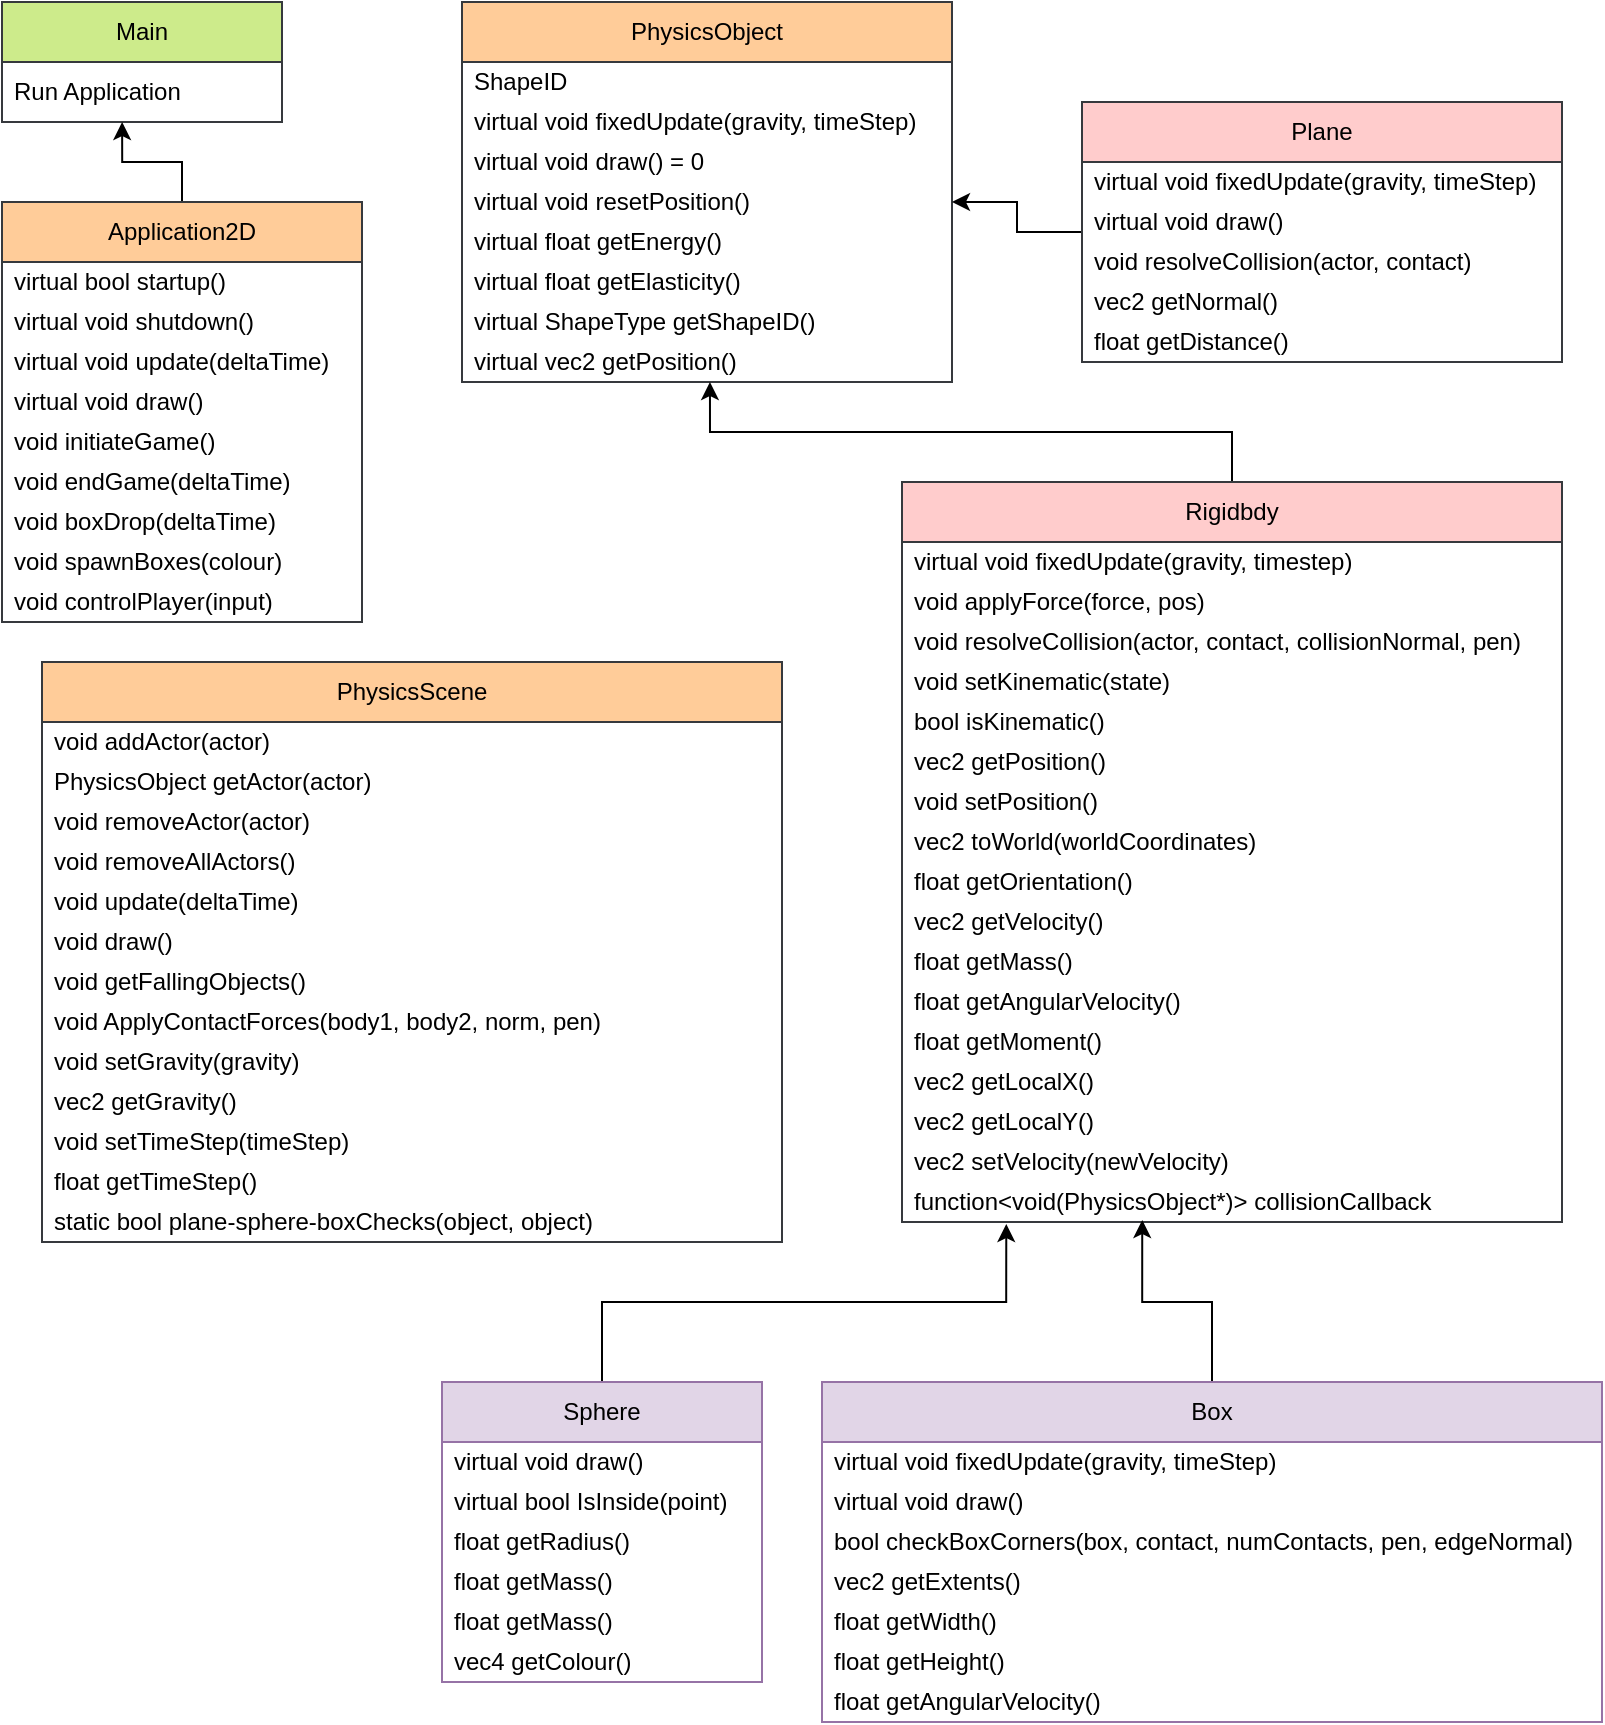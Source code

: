 <mxfile version="20.8.20" type="github"><diagram name="Page-1" id="H64OVbdJuzGlEiPOC9Fe"><mxGraphModel dx="1434" dy="796" grid="1" gridSize="10" guides="1" tooltips="1" connect="1" arrows="1" fold="1" page="1" pageScale="1" pageWidth="850" pageHeight="1100" math="0" shadow="0"><root><mxCell id="0"/><mxCell id="1" parent="0"/><mxCell id="cws362uJEwFkjX-nTc1J-2" value="PhysicsObject" style="swimlane;fontStyle=0;childLayout=stackLayout;horizontal=1;startSize=30;horizontalStack=0;resizeParent=1;resizeParentMax=0;resizeLast=0;collapsible=1;marginBottom=0;whiteSpace=wrap;html=1;fillColor=#ffcc99;strokeColor=#36393d;" vertex="1" parent="1"><mxGeometry x="260" y="20" width="245" height="190" as="geometry"><mxRectangle x="350" y="350" width="60" height="30" as="alternateBounds"/></mxGeometry></mxCell><mxCell id="cws362uJEwFkjX-nTc1J-3" value="ShapeID" style="text;strokeColor=none;fillColor=none;align=left;verticalAlign=middle;spacingLeft=4;spacingRight=4;overflow=hidden;points=[[0,0.5],[1,0.5]];portConstraint=eastwest;rotatable=0;whiteSpace=wrap;html=1;" vertex="1" parent="cws362uJEwFkjX-nTc1J-2"><mxGeometry y="30" width="245" height="20" as="geometry"/></mxCell><mxCell id="cws362uJEwFkjX-nTc1J-4" value="virtual void fixedUpdate(gravity, timeStep)" style="text;strokeColor=none;fillColor=none;align=left;verticalAlign=middle;spacingLeft=4;spacingRight=4;overflow=hidden;points=[[0,0.5],[1,0.5]];portConstraint=eastwest;rotatable=0;whiteSpace=wrap;html=1;" vertex="1" parent="cws362uJEwFkjX-nTc1J-2"><mxGeometry y="50" width="245" height="20" as="geometry"/></mxCell><mxCell id="cws362uJEwFkjX-nTc1J-5" value="virtual void draw() = 0" style="text;strokeColor=none;fillColor=none;align=left;verticalAlign=middle;spacingLeft=4;spacingRight=4;overflow=hidden;points=[[0,0.5],[1,0.5]];portConstraint=eastwest;rotatable=0;whiteSpace=wrap;html=1;" vertex="1" parent="cws362uJEwFkjX-nTc1J-2"><mxGeometry y="70" width="245" height="20" as="geometry"/></mxCell><mxCell id="cws362uJEwFkjX-nTc1J-23" value="virtual void resetPosition()" style="text;strokeColor=none;fillColor=none;align=left;verticalAlign=middle;spacingLeft=4;spacingRight=4;overflow=hidden;points=[[0,0.5],[1,0.5]];portConstraint=eastwest;rotatable=0;whiteSpace=wrap;html=1;" vertex="1" parent="cws362uJEwFkjX-nTc1J-2"><mxGeometry y="90" width="245" height="20" as="geometry"/></mxCell><mxCell id="cws362uJEwFkjX-nTc1J-25" value="virtual float getEnergy()" style="text;strokeColor=none;fillColor=none;align=left;verticalAlign=middle;spacingLeft=4;spacingRight=4;overflow=hidden;points=[[0,0.5],[1,0.5]];portConstraint=eastwest;rotatable=0;whiteSpace=wrap;html=1;" vertex="1" parent="cws362uJEwFkjX-nTc1J-2"><mxGeometry y="110" width="245" height="20" as="geometry"/></mxCell><mxCell id="cws362uJEwFkjX-nTc1J-26" value="virtual float getElasticity()" style="text;strokeColor=none;fillColor=none;align=left;verticalAlign=middle;spacingLeft=4;spacingRight=4;overflow=hidden;points=[[0,0.5],[1,0.5]];portConstraint=eastwest;rotatable=0;whiteSpace=wrap;html=1;" vertex="1" parent="cws362uJEwFkjX-nTc1J-2"><mxGeometry y="130" width="245" height="20" as="geometry"/></mxCell><mxCell id="cws362uJEwFkjX-nTc1J-27" value="virtual ShapeType getShapeID()" style="text;strokeColor=none;fillColor=none;align=left;verticalAlign=middle;spacingLeft=4;spacingRight=4;overflow=hidden;points=[[0,0.5],[1,0.5]];portConstraint=eastwest;rotatable=0;whiteSpace=wrap;html=1;" vertex="1" parent="cws362uJEwFkjX-nTc1J-2"><mxGeometry y="150" width="245" height="20" as="geometry"/></mxCell><mxCell id="cws362uJEwFkjX-nTc1J-28" value="virtual vec2 getPosition()" style="text;strokeColor=none;fillColor=none;align=left;verticalAlign=middle;spacingLeft=4;spacingRight=4;overflow=hidden;points=[[0,0.5],[1,0.5]];portConstraint=eastwest;rotatable=0;whiteSpace=wrap;html=1;" vertex="1" parent="cws362uJEwFkjX-nTc1J-2"><mxGeometry y="170" width="245" height="20" as="geometry"/></mxCell><mxCell id="cws362uJEwFkjX-nTc1J-6" value="Main" style="swimlane;fontStyle=0;childLayout=stackLayout;horizontal=1;startSize=30;horizontalStack=0;resizeParent=1;resizeParentMax=0;resizeLast=0;collapsible=1;marginBottom=0;whiteSpace=wrap;html=1;fillColor=#cdeb8b;strokeColor=#36393d;" vertex="1" parent="1"><mxGeometry x="30" y="20" width="140" height="60" as="geometry"/></mxCell><mxCell id="cws362uJEwFkjX-nTc1J-7" value="Run Application" style="text;strokeColor=none;fillColor=none;align=left;verticalAlign=middle;spacingLeft=4;spacingRight=4;overflow=hidden;points=[[0,0.5],[1,0.5]];portConstraint=eastwest;rotatable=0;whiteSpace=wrap;html=1;" vertex="1" parent="cws362uJEwFkjX-nTc1J-6"><mxGeometry y="30" width="140" height="30" as="geometry"/></mxCell><mxCell id="cws362uJEwFkjX-nTc1J-22" style="edgeStyle=orthogonalEdgeStyle;rounded=0;orthogonalLoop=1;jettySize=auto;html=1;entryX=0.429;entryY=1;entryDx=0;entryDy=0;entryPerimeter=0;" edge="1" parent="1" source="cws362uJEwFkjX-nTc1J-10" target="cws362uJEwFkjX-nTc1J-7"><mxGeometry relative="1" as="geometry"/></mxCell><mxCell id="cws362uJEwFkjX-nTc1J-10" value="Application2D" style="swimlane;fontStyle=0;childLayout=stackLayout;horizontal=1;startSize=30;horizontalStack=0;resizeParent=1;resizeParentMax=0;resizeLast=0;collapsible=1;marginBottom=0;whiteSpace=wrap;html=1;fillColor=#ffcc99;strokeColor=#36393d;" vertex="1" parent="1"><mxGeometry x="30" y="120" width="180" height="210" as="geometry"/></mxCell><mxCell id="cws362uJEwFkjX-nTc1J-11" value="virtual bool startup()" style="text;strokeColor=none;fillColor=none;align=left;verticalAlign=middle;spacingLeft=4;spacingRight=4;overflow=hidden;points=[[0,0.5],[1,0.5]];portConstraint=eastwest;rotatable=0;whiteSpace=wrap;html=1;" vertex="1" parent="cws362uJEwFkjX-nTc1J-10"><mxGeometry y="30" width="180" height="20" as="geometry"/></mxCell><mxCell id="cws362uJEwFkjX-nTc1J-12" value="virtual void shutdown()" style="text;strokeColor=none;fillColor=none;align=left;verticalAlign=middle;spacingLeft=4;spacingRight=4;overflow=hidden;points=[[0,0.5],[1,0.5]];portConstraint=eastwest;rotatable=0;whiteSpace=wrap;html=1;" vertex="1" parent="cws362uJEwFkjX-nTc1J-10"><mxGeometry y="50" width="180" height="20" as="geometry"/></mxCell><mxCell id="cws362uJEwFkjX-nTc1J-13" value="virtual void update(deltaTime)" style="text;strokeColor=none;fillColor=none;align=left;verticalAlign=middle;spacingLeft=4;spacingRight=4;overflow=hidden;points=[[0,0.5],[1,0.5]];portConstraint=eastwest;rotatable=0;whiteSpace=wrap;html=1;" vertex="1" parent="cws362uJEwFkjX-nTc1J-10"><mxGeometry y="70" width="180" height="20" as="geometry"/></mxCell><mxCell id="cws362uJEwFkjX-nTc1J-15" value="virtual void draw()" style="text;strokeColor=none;fillColor=none;align=left;verticalAlign=middle;spacingLeft=4;spacingRight=4;overflow=hidden;points=[[0,0.5],[1,0.5]];portConstraint=eastwest;rotatable=0;whiteSpace=wrap;html=1;" vertex="1" parent="cws362uJEwFkjX-nTc1J-10"><mxGeometry y="90" width="180" height="20" as="geometry"/></mxCell><mxCell id="cws362uJEwFkjX-nTc1J-16" value="void initiateGame()" style="text;strokeColor=none;fillColor=none;align=left;verticalAlign=middle;spacingLeft=4;spacingRight=4;overflow=hidden;points=[[0,0.5],[1,0.5]];portConstraint=eastwest;rotatable=0;whiteSpace=wrap;html=1;" vertex="1" parent="cws362uJEwFkjX-nTc1J-10"><mxGeometry y="110" width="180" height="20" as="geometry"/></mxCell><mxCell id="cws362uJEwFkjX-nTc1J-18" value="void endGame(deltaTime)" style="text;strokeColor=none;fillColor=none;align=left;verticalAlign=middle;spacingLeft=4;spacingRight=4;overflow=hidden;points=[[0,0.5],[1,0.5]];portConstraint=eastwest;rotatable=0;whiteSpace=wrap;html=1;" vertex="1" parent="cws362uJEwFkjX-nTc1J-10"><mxGeometry y="130" width="180" height="20" as="geometry"/></mxCell><mxCell id="cws362uJEwFkjX-nTc1J-19" value="void boxDrop(deltaTime)" style="text;strokeColor=none;fillColor=none;align=left;verticalAlign=middle;spacingLeft=4;spacingRight=4;overflow=hidden;points=[[0,0.5],[1,0.5]];portConstraint=eastwest;rotatable=0;whiteSpace=wrap;html=1;" vertex="1" parent="cws362uJEwFkjX-nTc1J-10"><mxGeometry y="150" width="180" height="20" as="geometry"/></mxCell><mxCell id="cws362uJEwFkjX-nTc1J-20" value="void spawnBoxes(colour)" style="text;strokeColor=none;fillColor=none;align=left;verticalAlign=middle;spacingLeft=4;spacingRight=4;overflow=hidden;points=[[0,0.5],[1,0.5]];portConstraint=eastwest;rotatable=0;whiteSpace=wrap;html=1;" vertex="1" parent="cws362uJEwFkjX-nTc1J-10"><mxGeometry y="170" width="180" height="20" as="geometry"/></mxCell><mxCell id="cws362uJEwFkjX-nTc1J-21" value="void controlPlayer(input)" style="text;strokeColor=none;fillColor=none;align=left;verticalAlign=middle;spacingLeft=4;spacingRight=4;overflow=hidden;points=[[0,0.5],[1,0.5]];portConstraint=eastwest;rotatable=0;whiteSpace=wrap;html=1;" vertex="1" parent="cws362uJEwFkjX-nTc1J-10"><mxGeometry y="190" width="180" height="20" as="geometry"/></mxCell><mxCell id="cws362uJEwFkjX-nTc1J-48" value="" style="edgeStyle=orthogonalEdgeStyle;rounded=0;orthogonalLoop=1;jettySize=auto;html=1;entryX=0.506;entryY=1;entryDx=0;entryDy=0;entryPerimeter=0;" edge="1" parent="1" source="cws362uJEwFkjX-nTc1J-29" target="cws362uJEwFkjX-nTc1J-28"><mxGeometry relative="1" as="geometry"/></mxCell><mxCell id="cws362uJEwFkjX-nTc1J-29" value="Rigidbdy" style="swimlane;fontStyle=0;childLayout=stackLayout;horizontal=1;startSize=30;horizontalStack=0;resizeParent=1;resizeParentMax=0;resizeLast=0;collapsible=1;marginBottom=0;whiteSpace=wrap;html=1;fillColor=#ffcccc;strokeColor=#36393d;" vertex="1" parent="1"><mxGeometry x="480" y="260" width="330" height="370" as="geometry"/></mxCell><mxCell id="cws362uJEwFkjX-nTc1J-30" value="virtual void fixedUpdate(gravity, timestep)" style="text;strokeColor=none;fillColor=none;align=left;verticalAlign=middle;spacingLeft=4;spacingRight=4;overflow=hidden;points=[[0,0.5],[1,0.5]];portConstraint=eastwest;rotatable=0;whiteSpace=wrap;html=1;" vertex="1" parent="cws362uJEwFkjX-nTc1J-29"><mxGeometry y="30" width="330" height="20" as="geometry"/></mxCell><mxCell id="cws362uJEwFkjX-nTc1J-31" value="void applyForce(force, pos)" style="text;strokeColor=none;fillColor=none;align=left;verticalAlign=middle;spacingLeft=4;spacingRight=4;overflow=hidden;points=[[0,0.5],[1,0.5]];portConstraint=eastwest;rotatable=0;whiteSpace=wrap;html=1;" vertex="1" parent="cws362uJEwFkjX-nTc1J-29"><mxGeometry y="50" width="330" height="20" as="geometry"/></mxCell><mxCell id="cws362uJEwFkjX-nTc1J-32" value="void resolveCollision(actor, contact, collisionNormal, pen)" style="text;strokeColor=none;fillColor=none;align=left;verticalAlign=middle;spacingLeft=4;spacingRight=4;overflow=hidden;points=[[0,0.5],[1,0.5]];portConstraint=eastwest;rotatable=0;whiteSpace=wrap;html=1;" vertex="1" parent="cws362uJEwFkjX-nTc1J-29"><mxGeometry y="70" width="330" height="20" as="geometry"/></mxCell><mxCell id="cws362uJEwFkjX-nTc1J-33" value="void setKinematic(state)" style="text;strokeColor=none;fillColor=none;align=left;verticalAlign=middle;spacingLeft=4;spacingRight=4;overflow=hidden;points=[[0,0.5],[1,0.5]];portConstraint=eastwest;rotatable=0;whiteSpace=wrap;html=1;" vertex="1" parent="cws362uJEwFkjX-nTc1J-29"><mxGeometry y="90" width="330" height="20" as="geometry"/></mxCell><mxCell id="cws362uJEwFkjX-nTc1J-34" value="bool isKinematic()" style="text;strokeColor=none;fillColor=none;align=left;verticalAlign=middle;spacingLeft=4;spacingRight=4;overflow=hidden;points=[[0,0.5],[1,0.5]];portConstraint=eastwest;rotatable=0;whiteSpace=wrap;html=1;" vertex="1" parent="cws362uJEwFkjX-nTc1J-29"><mxGeometry y="110" width="330" height="20" as="geometry"/></mxCell><mxCell id="cws362uJEwFkjX-nTc1J-35" value="vec2 getPosition()" style="text;strokeColor=none;fillColor=none;align=left;verticalAlign=middle;spacingLeft=4;spacingRight=4;overflow=hidden;points=[[0,0.5],[1,0.5]];portConstraint=eastwest;rotatable=0;whiteSpace=wrap;html=1;" vertex="1" parent="cws362uJEwFkjX-nTc1J-29"><mxGeometry y="130" width="330" height="20" as="geometry"/></mxCell><mxCell id="cws362uJEwFkjX-nTc1J-36" value="void setPosition()" style="text;strokeColor=none;fillColor=none;align=left;verticalAlign=middle;spacingLeft=4;spacingRight=4;overflow=hidden;points=[[0,0.5],[1,0.5]];portConstraint=eastwest;rotatable=0;whiteSpace=wrap;html=1;" vertex="1" parent="cws362uJEwFkjX-nTc1J-29"><mxGeometry y="150" width="330" height="20" as="geometry"/></mxCell><mxCell id="cws362uJEwFkjX-nTc1J-37" value="vec2 toWorld(worldCoordinates)" style="text;strokeColor=none;fillColor=none;align=left;verticalAlign=middle;spacingLeft=4;spacingRight=4;overflow=hidden;points=[[0,0.5],[1,0.5]];portConstraint=eastwest;rotatable=0;whiteSpace=wrap;html=1;" vertex="1" parent="cws362uJEwFkjX-nTc1J-29"><mxGeometry y="170" width="330" height="20" as="geometry"/></mxCell><mxCell id="cws362uJEwFkjX-nTc1J-38" value="float getOrientation()" style="text;strokeColor=none;fillColor=none;align=left;verticalAlign=middle;spacingLeft=4;spacingRight=4;overflow=hidden;points=[[0,0.5],[1,0.5]];portConstraint=eastwest;rotatable=0;whiteSpace=wrap;html=1;" vertex="1" parent="cws362uJEwFkjX-nTc1J-29"><mxGeometry y="190" width="330" height="20" as="geometry"/></mxCell><mxCell id="cws362uJEwFkjX-nTc1J-39" value="vec2 getVelocity()" style="text;strokeColor=none;fillColor=none;align=left;verticalAlign=middle;spacingLeft=4;spacingRight=4;overflow=hidden;points=[[0,0.5],[1,0.5]];portConstraint=eastwest;rotatable=0;whiteSpace=wrap;html=1;" vertex="1" parent="cws362uJEwFkjX-nTc1J-29"><mxGeometry y="210" width="330" height="20" as="geometry"/></mxCell><mxCell id="cws362uJEwFkjX-nTc1J-40" value="float getMass()" style="text;strokeColor=none;fillColor=none;align=left;verticalAlign=middle;spacingLeft=4;spacingRight=4;overflow=hidden;points=[[0,0.5],[1,0.5]];portConstraint=eastwest;rotatable=0;whiteSpace=wrap;html=1;" vertex="1" parent="cws362uJEwFkjX-nTc1J-29"><mxGeometry y="230" width="330" height="20" as="geometry"/></mxCell><mxCell id="cws362uJEwFkjX-nTc1J-41" value="float getAngularVelocity()" style="text;strokeColor=none;fillColor=none;align=left;verticalAlign=middle;spacingLeft=4;spacingRight=4;overflow=hidden;points=[[0,0.5],[1,0.5]];portConstraint=eastwest;rotatable=0;whiteSpace=wrap;html=1;" vertex="1" parent="cws362uJEwFkjX-nTc1J-29"><mxGeometry y="250" width="330" height="20" as="geometry"/></mxCell><mxCell id="cws362uJEwFkjX-nTc1J-42" value="float getMoment()" style="text;strokeColor=none;fillColor=none;align=left;verticalAlign=middle;spacingLeft=4;spacingRight=4;overflow=hidden;points=[[0,0.5],[1,0.5]];portConstraint=eastwest;rotatable=0;whiteSpace=wrap;html=1;" vertex="1" parent="cws362uJEwFkjX-nTc1J-29"><mxGeometry y="270" width="330" height="20" as="geometry"/></mxCell><mxCell id="cws362uJEwFkjX-nTc1J-43" value="vec2 getLocalX()" style="text;strokeColor=none;fillColor=none;align=left;verticalAlign=middle;spacingLeft=4;spacingRight=4;overflow=hidden;points=[[0,0.5],[1,0.5]];portConstraint=eastwest;rotatable=0;whiteSpace=wrap;html=1;" vertex="1" parent="cws362uJEwFkjX-nTc1J-29"><mxGeometry y="290" width="330" height="20" as="geometry"/></mxCell><mxCell id="cws362uJEwFkjX-nTc1J-44" value="vec2 getLocalY()" style="text;strokeColor=none;fillColor=none;align=left;verticalAlign=middle;spacingLeft=4;spacingRight=4;overflow=hidden;points=[[0,0.5],[1,0.5]];portConstraint=eastwest;rotatable=0;whiteSpace=wrap;html=1;" vertex="1" parent="cws362uJEwFkjX-nTc1J-29"><mxGeometry y="310" width="330" height="20" as="geometry"/></mxCell><mxCell id="cws362uJEwFkjX-nTc1J-45" value="vec2 setVelocity(newVelocity)" style="text;strokeColor=none;fillColor=none;align=left;verticalAlign=middle;spacingLeft=4;spacingRight=4;overflow=hidden;points=[[0,0.5],[1,0.5]];portConstraint=eastwest;rotatable=0;whiteSpace=wrap;html=1;" vertex="1" parent="cws362uJEwFkjX-nTc1J-29"><mxGeometry y="330" width="330" height="20" as="geometry"/></mxCell><mxCell id="cws362uJEwFkjX-nTc1J-46" value="function&amp;lt;void(PhysicsObject*)&amp;gt; collisionCallback" style="text;strokeColor=none;fillColor=none;align=left;verticalAlign=middle;spacingLeft=4;spacingRight=4;overflow=hidden;points=[[0,0.5],[1,0.5]];portConstraint=eastwest;rotatable=0;whiteSpace=wrap;html=1;" vertex="1" parent="cws362uJEwFkjX-nTc1J-29"><mxGeometry y="350" width="330" height="20" as="geometry"/></mxCell><mxCell id="cws362uJEwFkjX-nTc1J-58" style="edgeStyle=orthogonalEdgeStyle;rounded=0;orthogonalLoop=1;jettySize=auto;html=1;entryX=1;entryY=0.5;entryDx=0;entryDy=0;" edge="1" parent="1" source="cws362uJEwFkjX-nTc1J-49" target="cws362uJEwFkjX-nTc1J-23"><mxGeometry relative="1" as="geometry"/></mxCell><mxCell id="cws362uJEwFkjX-nTc1J-49" value="Plane" style="swimlane;fontStyle=0;childLayout=stackLayout;horizontal=1;startSize=30;horizontalStack=0;resizeParent=1;resizeParentMax=0;resizeLast=0;collapsible=1;marginBottom=0;whiteSpace=wrap;html=1;fillColor=#ffcccc;strokeColor=#36393d;" vertex="1" parent="1"><mxGeometry x="570" y="70" width="240" height="130" as="geometry"/></mxCell><mxCell id="cws362uJEwFkjX-nTc1J-50" value="virtual void fixedUpdate(gravity, timeStep)" style="text;strokeColor=none;fillColor=none;align=left;verticalAlign=middle;spacingLeft=4;spacingRight=4;overflow=hidden;points=[[0,0.5],[1,0.5]];portConstraint=eastwest;rotatable=0;whiteSpace=wrap;html=1;" vertex="1" parent="cws362uJEwFkjX-nTc1J-49"><mxGeometry y="30" width="240" height="20" as="geometry"/></mxCell><mxCell id="cws362uJEwFkjX-nTc1J-53" value="virtual void draw()" style="text;strokeColor=none;fillColor=none;align=left;verticalAlign=middle;spacingLeft=4;spacingRight=4;overflow=hidden;points=[[0,0.5],[1,0.5]];portConstraint=eastwest;rotatable=0;whiteSpace=wrap;html=1;" vertex="1" parent="cws362uJEwFkjX-nTc1J-49"><mxGeometry y="50" width="240" height="20" as="geometry"/></mxCell><mxCell id="cws362uJEwFkjX-nTc1J-54" value="void resolveCollision(actor, contact)" style="text;strokeColor=none;fillColor=none;align=left;verticalAlign=middle;spacingLeft=4;spacingRight=4;overflow=hidden;points=[[0,0.5],[1,0.5]];portConstraint=eastwest;rotatable=0;whiteSpace=wrap;html=1;" vertex="1" parent="cws362uJEwFkjX-nTc1J-49"><mxGeometry y="70" width="240" height="20" as="geometry"/></mxCell><mxCell id="cws362uJEwFkjX-nTc1J-55" value="vec2 getNormal()" style="text;strokeColor=none;fillColor=none;align=left;verticalAlign=middle;spacingLeft=4;spacingRight=4;overflow=hidden;points=[[0,0.5],[1,0.5]];portConstraint=eastwest;rotatable=0;whiteSpace=wrap;html=1;" vertex="1" parent="cws362uJEwFkjX-nTc1J-49"><mxGeometry y="90" width="240" height="20" as="geometry"/></mxCell><mxCell id="cws362uJEwFkjX-nTc1J-56" value="float getDistance()" style="text;strokeColor=none;fillColor=none;align=left;verticalAlign=middle;spacingLeft=4;spacingRight=4;overflow=hidden;points=[[0,0.5],[1,0.5]];portConstraint=eastwest;rotatable=0;whiteSpace=wrap;html=1;" vertex="1" parent="cws362uJEwFkjX-nTc1J-49"><mxGeometry y="110" width="240" height="20" as="geometry"/></mxCell><mxCell id="cws362uJEwFkjX-nTc1J-68" style="edgeStyle=orthogonalEdgeStyle;rounded=0;orthogonalLoop=1;jettySize=auto;html=1;entryX=0.158;entryY=1.05;entryDx=0;entryDy=0;entryPerimeter=0;" edge="1" parent="1" source="cws362uJEwFkjX-nTc1J-59" target="cws362uJEwFkjX-nTc1J-46"><mxGeometry relative="1" as="geometry"/></mxCell><mxCell id="cws362uJEwFkjX-nTc1J-59" value="Sphere" style="swimlane;fontStyle=0;childLayout=stackLayout;horizontal=1;startSize=30;horizontalStack=0;resizeParent=1;resizeParentMax=0;resizeLast=0;collapsible=1;marginBottom=0;whiteSpace=wrap;html=1;fillColor=#e1d5e7;strokeColor=#9673a6;" vertex="1" parent="1"><mxGeometry x="250" y="710" width="160" height="150" as="geometry"/></mxCell><mxCell id="cws362uJEwFkjX-nTc1J-60" value="virtual void draw()" style="text;strokeColor=none;fillColor=none;align=left;verticalAlign=middle;spacingLeft=4;spacingRight=4;overflow=hidden;points=[[0,0.5],[1,0.5]];portConstraint=eastwest;rotatable=0;whiteSpace=wrap;html=1;" vertex="1" parent="cws362uJEwFkjX-nTc1J-59"><mxGeometry y="30" width="160" height="20" as="geometry"/></mxCell><mxCell id="cws362uJEwFkjX-nTc1J-63" value="virtual bool IsInside(point)" style="text;strokeColor=none;fillColor=none;align=left;verticalAlign=middle;spacingLeft=4;spacingRight=4;overflow=hidden;points=[[0,0.5],[1,0.5]];portConstraint=eastwest;rotatable=0;whiteSpace=wrap;html=1;" vertex="1" parent="cws362uJEwFkjX-nTc1J-59"><mxGeometry y="50" width="160" height="20" as="geometry"/></mxCell><mxCell id="cws362uJEwFkjX-nTc1J-64" value="float getRadius()" style="text;strokeColor=none;fillColor=none;align=left;verticalAlign=middle;spacingLeft=4;spacingRight=4;overflow=hidden;points=[[0,0.5],[1,0.5]];portConstraint=eastwest;rotatable=0;whiteSpace=wrap;html=1;" vertex="1" parent="cws362uJEwFkjX-nTc1J-59"><mxGeometry y="70" width="160" height="20" as="geometry"/></mxCell><mxCell id="cws362uJEwFkjX-nTc1J-65" value="float getMass()" style="text;strokeColor=none;fillColor=none;align=left;verticalAlign=middle;spacingLeft=4;spacingRight=4;overflow=hidden;points=[[0,0.5],[1,0.5]];portConstraint=eastwest;rotatable=0;whiteSpace=wrap;html=1;" vertex="1" parent="cws362uJEwFkjX-nTc1J-59"><mxGeometry y="90" width="160" height="20" as="geometry"/></mxCell><mxCell id="cws362uJEwFkjX-nTc1J-66" value="float getMass()" style="text;strokeColor=none;fillColor=none;align=left;verticalAlign=middle;spacingLeft=4;spacingRight=4;overflow=hidden;points=[[0,0.5],[1,0.5]];portConstraint=eastwest;rotatable=0;whiteSpace=wrap;html=1;" vertex="1" parent="cws362uJEwFkjX-nTc1J-59"><mxGeometry y="110" width="160" height="20" as="geometry"/></mxCell><mxCell id="cws362uJEwFkjX-nTc1J-67" value="vec4 getColour()" style="text;strokeColor=none;fillColor=none;align=left;verticalAlign=middle;spacingLeft=4;spacingRight=4;overflow=hidden;points=[[0,0.5],[1,0.5]];portConstraint=eastwest;rotatable=0;whiteSpace=wrap;html=1;" vertex="1" parent="cws362uJEwFkjX-nTc1J-59"><mxGeometry y="130" width="160" height="20" as="geometry"/></mxCell><mxCell id="cws362uJEwFkjX-nTc1J-79" style="edgeStyle=orthogonalEdgeStyle;rounded=0;orthogonalLoop=1;jettySize=auto;html=1;entryX=0.364;entryY=0.95;entryDx=0;entryDy=0;entryPerimeter=0;" edge="1" parent="1" source="cws362uJEwFkjX-nTc1J-69" target="cws362uJEwFkjX-nTc1J-46"><mxGeometry relative="1" as="geometry"><mxPoint x="380" y="640" as="targetPoint"/></mxGeometry></mxCell><mxCell id="cws362uJEwFkjX-nTc1J-69" value="Box" style="swimlane;fontStyle=0;childLayout=stackLayout;horizontal=1;startSize=30;horizontalStack=0;resizeParent=1;resizeParentMax=0;resizeLast=0;collapsible=1;marginBottom=0;whiteSpace=wrap;html=1;fillColor=#e1d5e7;strokeColor=#9673a6;" vertex="1" parent="1"><mxGeometry x="440" y="710" width="390" height="170" as="geometry"/></mxCell><mxCell id="cws362uJEwFkjX-nTc1J-70" value="virtual void fixedUpdate(gravity, timeStep)" style="text;strokeColor=none;fillColor=none;align=left;verticalAlign=middle;spacingLeft=4;spacingRight=4;overflow=hidden;points=[[0,0.5],[1,0.5]];portConstraint=eastwest;rotatable=0;whiteSpace=wrap;html=1;" vertex="1" parent="cws362uJEwFkjX-nTc1J-69"><mxGeometry y="30" width="390" height="20" as="geometry"/></mxCell><mxCell id="cws362uJEwFkjX-nTc1J-73" value="virtual void draw()" style="text;strokeColor=none;fillColor=none;align=left;verticalAlign=middle;spacingLeft=4;spacingRight=4;overflow=hidden;points=[[0,0.5],[1,0.5]];portConstraint=eastwest;rotatable=0;whiteSpace=wrap;html=1;" vertex="1" parent="cws362uJEwFkjX-nTc1J-69"><mxGeometry y="50" width="390" height="20" as="geometry"/></mxCell><mxCell id="cws362uJEwFkjX-nTc1J-74" value="bool checkBoxCorners(box, contact, numContacts, pen, edgeNormal)" style="text;strokeColor=none;fillColor=none;align=left;verticalAlign=middle;spacingLeft=4;spacingRight=4;overflow=hidden;points=[[0,0.5],[1,0.5]];portConstraint=eastwest;rotatable=0;whiteSpace=wrap;html=1;" vertex="1" parent="cws362uJEwFkjX-nTc1J-69"><mxGeometry y="70" width="390" height="20" as="geometry"/></mxCell><mxCell id="cws362uJEwFkjX-nTc1J-75" value="vec2 getExtents()" style="text;strokeColor=none;fillColor=none;align=left;verticalAlign=middle;spacingLeft=4;spacingRight=4;overflow=hidden;points=[[0,0.5],[1,0.5]];portConstraint=eastwest;rotatable=0;whiteSpace=wrap;html=1;" vertex="1" parent="cws362uJEwFkjX-nTc1J-69"><mxGeometry y="90" width="390" height="20" as="geometry"/></mxCell><mxCell id="cws362uJEwFkjX-nTc1J-76" value="float getWidth()" style="text;strokeColor=none;fillColor=none;align=left;verticalAlign=middle;spacingLeft=4;spacingRight=4;overflow=hidden;points=[[0,0.5],[1,0.5]];portConstraint=eastwest;rotatable=0;whiteSpace=wrap;html=1;" vertex="1" parent="cws362uJEwFkjX-nTc1J-69"><mxGeometry y="110" width="390" height="20" as="geometry"/></mxCell><mxCell id="cws362uJEwFkjX-nTc1J-77" value="float getHeight()" style="text;strokeColor=none;fillColor=none;align=left;verticalAlign=middle;spacingLeft=4;spacingRight=4;overflow=hidden;points=[[0,0.5],[1,0.5]];portConstraint=eastwest;rotatable=0;whiteSpace=wrap;html=1;" vertex="1" parent="cws362uJEwFkjX-nTc1J-69"><mxGeometry y="130" width="390" height="20" as="geometry"/></mxCell><mxCell id="cws362uJEwFkjX-nTc1J-78" value="float getAngularVelocity()" style="text;strokeColor=none;fillColor=none;align=left;verticalAlign=middle;spacingLeft=4;spacingRight=4;overflow=hidden;points=[[0,0.5],[1,0.5]];portConstraint=eastwest;rotatable=0;whiteSpace=wrap;html=1;" vertex="1" parent="cws362uJEwFkjX-nTc1J-69"><mxGeometry y="150" width="390" height="20" as="geometry"/></mxCell><mxCell id="cws362uJEwFkjX-nTc1J-80" value="PhysicsScene" style="swimlane;fontStyle=0;childLayout=stackLayout;horizontal=1;startSize=30;horizontalStack=0;resizeParent=1;resizeParentMax=0;resizeLast=0;collapsible=1;marginBottom=0;whiteSpace=wrap;html=1;fillColor=#ffcc99;strokeColor=#36393d;" vertex="1" parent="1"><mxGeometry x="50" y="350" width="370" height="290" as="geometry"/></mxCell><mxCell id="cws362uJEwFkjX-nTc1J-81" value="void addActor(actor)" style="text;strokeColor=none;fillColor=none;align=left;verticalAlign=middle;spacingLeft=4;spacingRight=4;overflow=hidden;points=[[0,0.5],[1,0.5]];portConstraint=eastwest;rotatable=0;whiteSpace=wrap;html=1;" vertex="1" parent="cws362uJEwFkjX-nTc1J-80"><mxGeometry y="30" width="370" height="20" as="geometry"/></mxCell><mxCell id="cws362uJEwFkjX-nTc1J-84" value="PhysicsObject getActor(actor)" style="text;strokeColor=none;fillColor=none;align=left;verticalAlign=middle;spacingLeft=4;spacingRight=4;overflow=hidden;points=[[0,0.5],[1,0.5]];portConstraint=eastwest;rotatable=0;whiteSpace=wrap;html=1;" vertex="1" parent="cws362uJEwFkjX-nTc1J-80"><mxGeometry y="50" width="370" height="20" as="geometry"/></mxCell><mxCell id="cws362uJEwFkjX-nTc1J-85" value="void removeActor(actor)" style="text;strokeColor=none;fillColor=none;align=left;verticalAlign=middle;spacingLeft=4;spacingRight=4;overflow=hidden;points=[[0,0.5],[1,0.5]];portConstraint=eastwest;rotatable=0;whiteSpace=wrap;html=1;" vertex="1" parent="cws362uJEwFkjX-nTc1J-80"><mxGeometry y="70" width="370" height="20" as="geometry"/></mxCell><mxCell id="cws362uJEwFkjX-nTc1J-86" value="void removeAllActors()" style="text;strokeColor=none;fillColor=none;align=left;verticalAlign=middle;spacingLeft=4;spacingRight=4;overflow=hidden;points=[[0,0.5],[1,0.5]];portConstraint=eastwest;rotatable=0;whiteSpace=wrap;html=1;" vertex="1" parent="cws362uJEwFkjX-nTc1J-80"><mxGeometry y="90" width="370" height="20" as="geometry"/></mxCell><mxCell id="cws362uJEwFkjX-nTc1J-87" value="void update(deltaTime)" style="text;strokeColor=none;fillColor=none;align=left;verticalAlign=middle;spacingLeft=4;spacingRight=4;overflow=hidden;points=[[0,0.5],[1,0.5]];portConstraint=eastwest;rotatable=0;whiteSpace=wrap;html=1;" vertex="1" parent="cws362uJEwFkjX-nTc1J-80"><mxGeometry y="110" width="370" height="20" as="geometry"/></mxCell><mxCell id="cws362uJEwFkjX-nTc1J-88" value="void draw()" style="text;strokeColor=none;fillColor=none;align=left;verticalAlign=middle;spacingLeft=4;spacingRight=4;overflow=hidden;points=[[0,0.5],[1,0.5]];portConstraint=eastwest;rotatable=0;whiteSpace=wrap;html=1;" vertex="1" parent="cws362uJEwFkjX-nTc1J-80"><mxGeometry y="130" width="370" height="20" as="geometry"/></mxCell><mxCell id="cws362uJEwFkjX-nTc1J-89" value="void getFallingObjects()" style="text;strokeColor=none;fillColor=none;align=left;verticalAlign=middle;spacingLeft=4;spacingRight=4;overflow=hidden;points=[[0,0.5],[1,0.5]];portConstraint=eastwest;rotatable=0;whiteSpace=wrap;html=1;" vertex="1" parent="cws362uJEwFkjX-nTc1J-80"><mxGeometry y="150" width="370" height="20" as="geometry"/></mxCell><mxCell id="cws362uJEwFkjX-nTc1J-90" value="void ApplyContactForces(body1, body2, norm, pen)" style="text;strokeColor=none;fillColor=none;align=left;verticalAlign=middle;spacingLeft=4;spacingRight=4;overflow=hidden;points=[[0,0.5],[1,0.5]];portConstraint=eastwest;rotatable=0;whiteSpace=wrap;html=1;" vertex="1" parent="cws362uJEwFkjX-nTc1J-80"><mxGeometry y="170" width="370" height="20" as="geometry"/></mxCell><mxCell id="cws362uJEwFkjX-nTc1J-91" value="void setGravity(gravity)" style="text;strokeColor=none;fillColor=none;align=left;verticalAlign=middle;spacingLeft=4;spacingRight=4;overflow=hidden;points=[[0,0.5],[1,0.5]];portConstraint=eastwest;rotatable=0;whiteSpace=wrap;html=1;" vertex="1" parent="cws362uJEwFkjX-nTc1J-80"><mxGeometry y="190" width="370" height="20" as="geometry"/></mxCell><mxCell id="cws362uJEwFkjX-nTc1J-92" value="vec2 getGravity()" style="text;strokeColor=none;fillColor=none;align=left;verticalAlign=middle;spacingLeft=4;spacingRight=4;overflow=hidden;points=[[0,0.5],[1,0.5]];portConstraint=eastwest;rotatable=0;whiteSpace=wrap;html=1;" vertex="1" parent="cws362uJEwFkjX-nTc1J-80"><mxGeometry y="210" width="370" height="20" as="geometry"/></mxCell><mxCell id="cws362uJEwFkjX-nTc1J-93" value="void setTimeStep(timeStep)" style="text;strokeColor=none;fillColor=none;align=left;verticalAlign=middle;spacingLeft=4;spacingRight=4;overflow=hidden;points=[[0,0.5],[1,0.5]];portConstraint=eastwest;rotatable=0;whiteSpace=wrap;html=1;" vertex="1" parent="cws362uJEwFkjX-nTc1J-80"><mxGeometry y="230" width="370" height="20" as="geometry"/></mxCell><mxCell id="cws362uJEwFkjX-nTc1J-94" value="float getTimeStep()" style="text;strokeColor=none;fillColor=none;align=left;verticalAlign=middle;spacingLeft=4;spacingRight=4;overflow=hidden;points=[[0,0.5],[1,0.5]];portConstraint=eastwest;rotatable=0;whiteSpace=wrap;html=1;" vertex="1" parent="cws362uJEwFkjX-nTc1J-80"><mxGeometry y="250" width="370" height="20" as="geometry"/></mxCell><mxCell id="cws362uJEwFkjX-nTc1J-95" value="static bool plane-sphere-boxChecks(object, object)&amp;nbsp;" style="text;strokeColor=none;fillColor=none;align=left;verticalAlign=middle;spacingLeft=4;spacingRight=4;overflow=hidden;points=[[0,0.5],[1,0.5]];portConstraint=eastwest;rotatable=0;whiteSpace=wrap;html=1;" vertex="1" parent="cws362uJEwFkjX-nTc1J-80"><mxGeometry y="270" width="370" height="20" as="geometry"/></mxCell></root></mxGraphModel></diagram></mxfile>